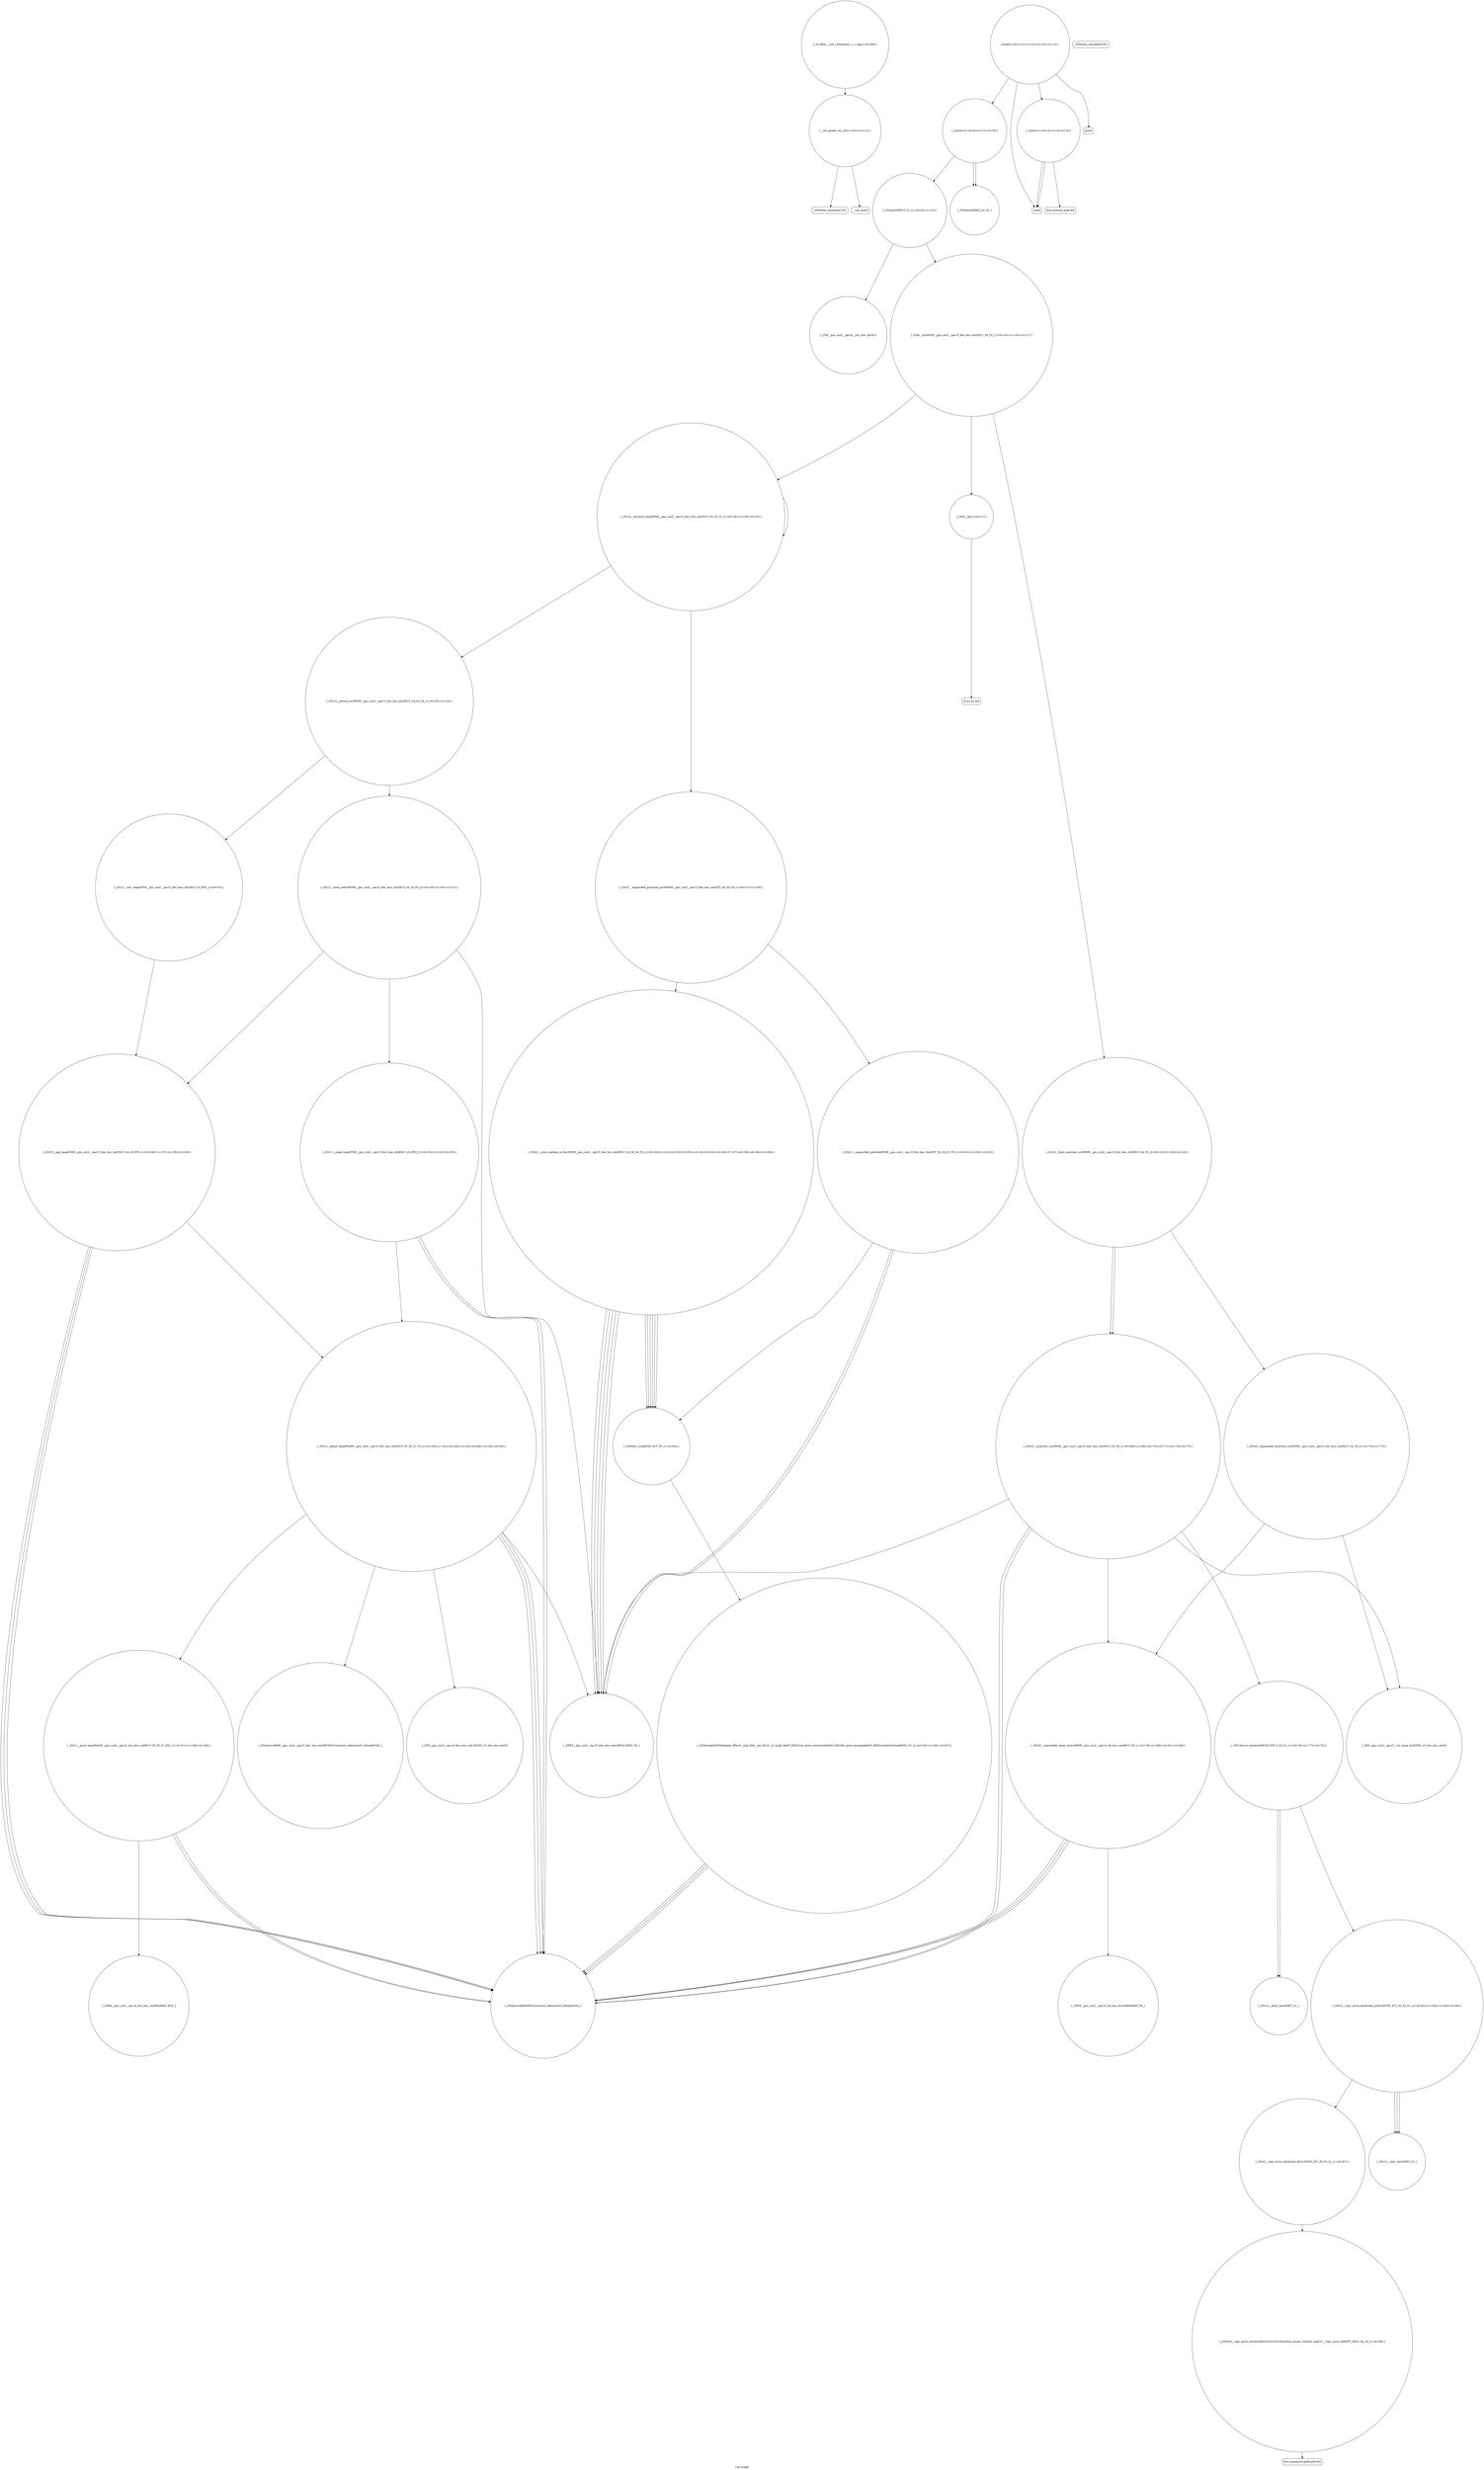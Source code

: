 digraph "Call Graph" {
	label="Call Graph";

	Node0x55a56a7d7480 [shape=record,shape=circle,label="{__cxx_global_var_init|{<s0>1|<s1>2}}"];
	Node0x55a56a7d7480:s0 -> Node0x55a56a7d7500[color=black];
	Node0x55a56a7d7480:s1 -> Node0x55a56a7d7600[color=black];
	Node0x55a56a7d8b00 [shape=record,shape=Mrecord,label="{llvm.memmove.p0i8.p0i8.i64}"];
	Node0x55a56a7d7800 [shape=record,shape=circle,label="{_Z4calcv|{<s0>6|<s1>7|<s2>8}}"];
	Node0x55a56a7d7800:s0 -> Node0x55a56a7d7880[color=black];
	Node0x55a56a7d7800:s1 -> Node0x55a56a7d7900[color=black];
	Node0x55a56a7d7800:s2 -> Node0x55a56a7d7900[color=black];
	Node0x55a56a7d7b80 [shape=record,shape=circle,label="{_ZSt16__introsort_loopIPilN9__gnu_cxx5__ops15_Iter_less_iterEEvT_S4_T0_T1_|{<s0>18|<s1>19|<s2>20}}"];
	Node0x55a56a7d7b80:s0 -> Node0x55a56a7d7d00[color=black];
	Node0x55a56a7d7b80:s1 -> Node0x55a56a7d7d80[color=black];
	Node0x55a56a7d7b80:s2 -> Node0x55a56a7d7b80[color=black];
	Node0x55a56a7d7f00 [shape=record,shape=circle,label="{_ZSt11__make_heapIPiN9__gnu_cxx5__ops15_Iter_less_iterEEvT_S4_RT0_|{<s0>33|<s1>34|<s2>35}}"];
	Node0x55a56a7d7f00:s0 -> Node0x55a56a7d8080[color=black];
	Node0x55a56a7d7f00:s1 -> Node0x55a56a7d8080[color=black];
	Node0x55a56a7d7f00:s2 -> Node0x55a56a7d8100[color=black];
	Node0x55a56a7d8280 [shape=record,shape=circle,label="{_ZSt11__push_heapIPiliN9__gnu_cxx5__ops14_Iter_less_valEEvT_T0_S5_T1_RT2_|{<s0>47|<s1>48|<s2>49}}"];
	Node0x55a56a7d8280:s0 -> Node0x55a56a7d8300[color=black];
	Node0x55a56a7d8280:s1 -> Node0x55a56a7d8080[color=black];
	Node0x55a56a7d8280:s2 -> Node0x55a56a7d8080[color=black];
	Node0x55a56a7d8600 [shape=record,shape=circle,label="{_ZSt16__insertion_sortIPiN9__gnu_cxx5__ops15_Iter_less_iterEEvT_S4_T0_|{<s0>68|<s1>69|<s2>70|<s3>71|<s4>72|<s5>73}}"];
	Node0x55a56a7d8600:s0 -> Node0x55a56a7d7f80[color=black];
	Node0x55a56a7d8600:s1 -> Node0x55a56a7d8080[color=black];
	Node0x55a56a7d8600:s2 -> Node0x55a56a7d8700[color=black];
	Node0x55a56a7d8600:s3 -> Node0x55a56a7d8080[color=black];
	Node0x55a56a7d8600:s4 -> Node0x55a56a7d8800[color=black];
	Node0x55a56a7d8600:s5 -> Node0x55a56a7d8780[color=black];
	Node0x55a56a7d8980 [shape=record,shape=circle,label="{_ZSt22__copy_move_backward_aILb1EPiS0_ET1_T0_S2_S1_|{<s0>87}}"];
	Node0x55a56a7d8980:s0 -> Node0x55a56a7d8a80[color=black];
	Node0x55a56a7d7680 [shape=record,shape=circle,label="{_Z4initv|{<s0>3|<s1>4|<s2>5}}"];
	Node0x55a56a7d7680:s0 -> Node0x55a56a7d7700[color=black];
	Node0x55a56a7d7680:s1 -> Node0x55a56a7d7780[color=black];
	Node0x55a56a7d7680:s2 -> Node0x55a56a7d7700[color=black];
	Node0x55a56a7d7a00 [shape=record,shape=Mrecord,label="{printf}"];
	Node0x55a56a7d7d80 [shape=record,shape=circle,label="{_ZSt27__unguarded_partition_pivotIPiN9__gnu_cxx5__ops15_Iter_less_iterEET_S4_S4_T0_|{<s0>27|<s1>28}}"];
	Node0x55a56a7d7d80:s0 -> Node0x55a56a7d8380[color=black];
	Node0x55a56a7d7d80:s1 -> Node0x55a56a7d8400[color=black];
	Node0x55a56a7d8100 [shape=record,shape=circle,label="{_ZSt13__adjust_heapIPiliN9__gnu_cxx5__ops15_Iter_less_iterEEvT_T0_S5_T1_T2_|{<s0>40|<s1>41|<s2>42|<s3>43|<s4>44|<s5>45|<s6>46}}"];
	Node0x55a56a7d8100:s0 -> Node0x55a56a7d7f80[color=black];
	Node0x55a56a7d8100:s1 -> Node0x55a56a7d8080[color=black];
	Node0x55a56a7d8100:s2 -> Node0x55a56a7d8080[color=black];
	Node0x55a56a7d8100:s3 -> Node0x55a56a7d8180[color=black];
	Node0x55a56a7d8100:s4 -> Node0x55a56a7d8200[color=black];
	Node0x55a56a7d8100:s5 -> Node0x55a56a7d8080[color=black];
	Node0x55a56a7d8100:s6 -> Node0x55a56a7d8280[color=black];
	Node0x55a56a7d8480 [shape=record,shape=circle,label="{_ZSt9iter_swapIPiS0_EvT_T0_|{<s0>64}}"];
	Node0x55a56a7d8480:s0 -> Node0x55a56a7d8500[color=black];
	Node0x55a56a7d8800 [shape=record,shape=circle,label="{_ZN9__gnu_cxx5__ops15__val_comp_iterENS0_15_Iter_less_iterE}"];
	Node0x55a56a7d7500 [shape=record,shape=Mrecord,label="{_ZNSt8ios_base4InitC1Ev}"];
	Node0x55a56a7d8b80 [shape=record,shape=circle,label="{_ZNK9__gnu_cxx5__ops14_Val_less_iterclIiPiEEbRT_T0_}"];
	Node0x55a56a7d7880 [shape=record,shape=circle,label="{_ZSt4sortIPiEvT_S1_|{<s0>9|<s1>10}}"];
	Node0x55a56a7d7880:s0 -> Node0x55a56a7d7b00[color=black];
	Node0x55a56a7d7880:s1 -> Node0x55a56a7d7a80[color=black];
	Node0x55a56a7d7c00 [shape=record,shape=circle,label="{_ZSt4__lgl|{<s0>21}}"];
	Node0x55a56a7d7c00:s0 -> Node0x55a56a7d8580[color=black];
	Node0x55a56a7d7f80 [shape=record,shape=circle,label="{_ZNK9__gnu_cxx5__ops15_Iter_less_iterclIPiS3_EEbT_T0_}"];
	Node0x55a56a7d8300 [shape=record,shape=circle,label="{_ZNK9__gnu_cxx5__ops14_Iter_less_valclIPiiEEbT_RT0_}"];
	Node0x55a56a7d8680 [shape=record,shape=circle,label="{_ZSt26__unguarded_insertion_sortIPiN9__gnu_cxx5__ops15_Iter_less_iterEEvT_S4_T0_|{<s0>74|<s1>75}}"];
	Node0x55a56a7d8680:s0 -> Node0x55a56a7d8800[color=black];
	Node0x55a56a7d8680:s1 -> Node0x55a56a7d8780[color=black];
	Node0x55a56a7d8a00 [shape=record,shape=circle,label="{_ZSt12__niter_baseIPiET_S1_}"];
	Node0x55a56a7d7700 [shape=record,shape=Mrecord,label="{scanf}"];
	Node0x55a56a7d7a80 [shape=record,shape=circle,label="{_ZSt6__sortIPiN9__gnu_cxx5__ops15_Iter_less_iterEEvT_S4_T0_|{<s0>15|<s1>16|<s2>17}}"];
	Node0x55a56a7d7a80:s0 -> Node0x55a56a7d7c00[color=black];
	Node0x55a56a7d7a80:s1 -> Node0x55a56a7d7b80[color=black];
	Node0x55a56a7d7a80:s2 -> Node0x55a56a7d7c80[color=black];
	Node0x55a56a7d7e00 [shape=record,shape=circle,label="{_ZSt13__heap_selectIPiN9__gnu_cxx5__ops15_Iter_less_iterEEvT_S4_S4_T0_|{<s0>29|<s1>30|<s2>31}}"];
	Node0x55a56a7d7e00:s0 -> Node0x55a56a7d7f00[color=black];
	Node0x55a56a7d7e00:s1 -> Node0x55a56a7d7f80[color=black];
	Node0x55a56a7d7e00:s2 -> Node0x55a56a7d8000[color=black];
	Node0x55a56a7d8180 [shape=record,shape=circle,label="{_ZSt4moveIRN9__gnu_cxx5__ops15_Iter_less_iterEEONSt16remove_referenceIT_E4typeEOS5_}"];
	Node0x55a56a7d8500 [shape=record,shape=circle,label="{_ZSt4swapIiENSt9enable_ifIXsr6__and_ISt6__not_ISt15__is_tuple_likeIT_EESt21is_move_constructibleIS3_ESt18is_move_assignableIS3_EEE5valueEvE4typeERS3_SC_|{<s0>65|<s1>66|<s2>67}}"];
	Node0x55a56a7d8500:s0 -> Node0x55a56a7d8080[color=black];
	Node0x55a56a7d8500:s1 -> Node0x55a56a7d8080[color=black];
	Node0x55a56a7d8500:s2 -> Node0x55a56a7d8080[color=black];
	Node0x55a56a7d8880 [shape=record,shape=circle,label="{_ZSt23__copy_move_backward_a2ILb1EPiS0_ET1_T0_S2_S1_|{<s0>83|<s1>84|<s2>85|<s3>86}}"];
	Node0x55a56a7d8880:s0 -> Node0x55a56a7d8a00[color=black];
	Node0x55a56a7d8880:s1 -> Node0x55a56a7d8a00[color=black];
	Node0x55a56a7d8880:s2 -> Node0x55a56a7d8a00[color=black];
	Node0x55a56a7d8880:s3 -> Node0x55a56a7d8980[color=black];
	Node0x55a56a7d7580 [shape=record,shape=Mrecord,label="{_ZNSt8ios_base4InitD1Ev}"];
	Node0x55a56a7d8c00 [shape=record,shape=circle,label="{_GLOBAL__sub_I_Palmtenor_1_1.cpp|{<s0>89}}"];
	Node0x55a56a7d8c00:s0 -> Node0x55a56a7d7480[color=black];
	Node0x55a56a7d7900 [shape=record,shape=circle,label="{_ZSt3minIiERKT_S2_S2_}"];
	Node0x55a56a7d7c80 [shape=record,shape=circle,label="{_ZSt22__final_insertion_sortIPiN9__gnu_cxx5__ops15_Iter_less_iterEEvT_S4_T0_|{<s0>22|<s1>23|<s2>24}}"];
	Node0x55a56a7d7c80:s0 -> Node0x55a56a7d8600[color=black];
	Node0x55a56a7d7c80:s1 -> Node0x55a56a7d8680[color=black];
	Node0x55a56a7d7c80:s2 -> Node0x55a56a7d8600[color=black];
	Node0x55a56a7d8000 [shape=record,shape=circle,label="{_ZSt10__pop_heapIPiN9__gnu_cxx5__ops15_Iter_less_iterEEvT_S4_S4_RT0_|{<s0>36|<s1>37|<s2>38|<s3>39}}"];
	Node0x55a56a7d8000:s0 -> Node0x55a56a7d8080[color=black];
	Node0x55a56a7d8000:s1 -> Node0x55a56a7d8080[color=black];
	Node0x55a56a7d8000:s2 -> Node0x55a56a7d8080[color=black];
	Node0x55a56a7d8000:s3 -> Node0x55a56a7d8100[color=black];
	Node0x55a56a7d8380 [shape=record,shape=circle,label="{_ZSt22__move_median_to_firstIPiN9__gnu_cxx5__ops15_Iter_less_iterEEvT_S4_S4_S4_T0_|{<s0>50|<s1>51|<s2>52|<s3>53|<s4>54|<s5>55|<s6>56|<s7>57|<s8>58|<s9>59|<s10>60}}"];
	Node0x55a56a7d8380:s0 -> Node0x55a56a7d7f80[color=black];
	Node0x55a56a7d8380:s1 -> Node0x55a56a7d7f80[color=black];
	Node0x55a56a7d8380:s2 -> Node0x55a56a7d8480[color=black];
	Node0x55a56a7d8380:s3 -> Node0x55a56a7d7f80[color=black];
	Node0x55a56a7d8380:s4 -> Node0x55a56a7d8480[color=black];
	Node0x55a56a7d8380:s5 -> Node0x55a56a7d8480[color=black];
	Node0x55a56a7d8380:s6 -> Node0x55a56a7d7f80[color=black];
	Node0x55a56a7d8380:s7 -> Node0x55a56a7d8480[color=black];
	Node0x55a56a7d8380:s8 -> Node0x55a56a7d7f80[color=black];
	Node0x55a56a7d8380:s9 -> Node0x55a56a7d8480[color=black];
	Node0x55a56a7d8380:s10 -> Node0x55a56a7d8480[color=black];
	Node0x55a56a7d8700 [shape=record,shape=circle,label="{_ZSt13move_backwardIPiS0_ET0_T_S2_S1_|{<s0>76|<s1>77|<s2>78}}"];
	Node0x55a56a7d8700:s0 -> Node0x55a56a7d8900[color=black];
	Node0x55a56a7d8700:s1 -> Node0x55a56a7d8900[color=black];
	Node0x55a56a7d8700:s2 -> Node0x55a56a7d8880[color=black];
	Node0x55a56a7d8a80 [shape=record,shape=circle,label="{_ZNSt20__copy_move_backwardILb1ELb1ESt26random_access_iterator_tagE13__copy_move_bIiEEPT_PKS3_S6_S4_|{<s0>88}}"];
	Node0x55a56a7d8a80:s0 -> Node0x55a56a7d8b00[color=black];
	Node0x55a56a7d7780 [shape=record,shape=Mrecord,label="{llvm.memset.p0i8.i64}"];
	Node0x55a56a7d7b00 [shape=record,shape=circle,label="{_ZN9__gnu_cxx5__ops16__iter_less_iterEv}"];
	Node0x55a56a7d7e80 [shape=record,shape=circle,label="{_ZSt11__sort_heapIPiN9__gnu_cxx5__ops15_Iter_less_iterEEvT_S4_RT0_|{<s0>32}}"];
	Node0x55a56a7d7e80:s0 -> Node0x55a56a7d8000[color=black];
	Node0x55a56a7d8200 [shape=record,shape=circle,label="{_ZN9__gnu_cxx5__ops14_Iter_less_valC2ENS0_15_Iter_less_iterE}"];
	Node0x55a56a7d8580 [shape=record,shape=Mrecord,label="{llvm.ctlz.i64}"];
	Node0x55a56a7d8900 [shape=record,shape=circle,label="{_ZSt12__miter_baseIPiET_S1_}"];
	Node0x55a56a7d7600 [shape=record,shape=Mrecord,label="{__cxa_atexit}"];
	Node0x55a56a7d7980 [shape=record,shape=circle,label="{main|{<s0>11|<s1>12|<s2>13|<s3>14}}"];
	Node0x55a56a7d7980:s0 -> Node0x55a56a7d7700[color=black];
	Node0x55a56a7d7980:s1 -> Node0x55a56a7d7680[color=black];
	Node0x55a56a7d7980:s2 -> Node0x55a56a7d7800[color=black];
	Node0x55a56a7d7980:s3 -> Node0x55a56a7d7a00[color=black];
	Node0x55a56a7d7d00 [shape=record,shape=circle,label="{_ZSt14__partial_sortIPiN9__gnu_cxx5__ops15_Iter_less_iterEEvT_S4_S4_T0_|{<s0>25|<s1>26}}"];
	Node0x55a56a7d7d00:s0 -> Node0x55a56a7d7e00[color=black];
	Node0x55a56a7d7d00:s1 -> Node0x55a56a7d7e80[color=black];
	Node0x55a56a7d8080 [shape=record,shape=circle,label="{_ZSt4moveIRiEONSt16remove_referenceIT_E4typeEOS2_}"];
	Node0x55a56a7d8400 [shape=record,shape=circle,label="{_ZSt21__unguarded_partitionIPiN9__gnu_cxx5__ops15_Iter_less_iterEET_S4_S4_S4_T0_|{<s0>61|<s1>62|<s2>63}}"];
	Node0x55a56a7d8400:s0 -> Node0x55a56a7d7f80[color=black];
	Node0x55a56a7d8400:s1 -> Node0x55a56a7d7f80[color=black];
	Node0x55a56a7d8400:s2 -> Node0x55a56a7d8480[color=black];
	Node0x55a56a7d8780 [shape=record,shape=circle,label="{_ZSt25__unguarded_linear_insertIPiN9__gnu_cxx5__ops14_Val_less_iterEEvT_T0_|{<s0>79|<s1>80|<s2>81|<s3>82}}"];
	Node0x55a56a7d8780:s0 -> Node0x55a56a7d8080[color=black];
	Node0x55a56a7d8780:s1 -> Node0x55a56a7d8b80[color=black];
	Node0x55a56a7d8780:s2 -> Node0x55a56a7d8080[color=black];
	Node0x55a56a7d8780:s3 -> Node0x55a56a7d8080[color=black];
}
